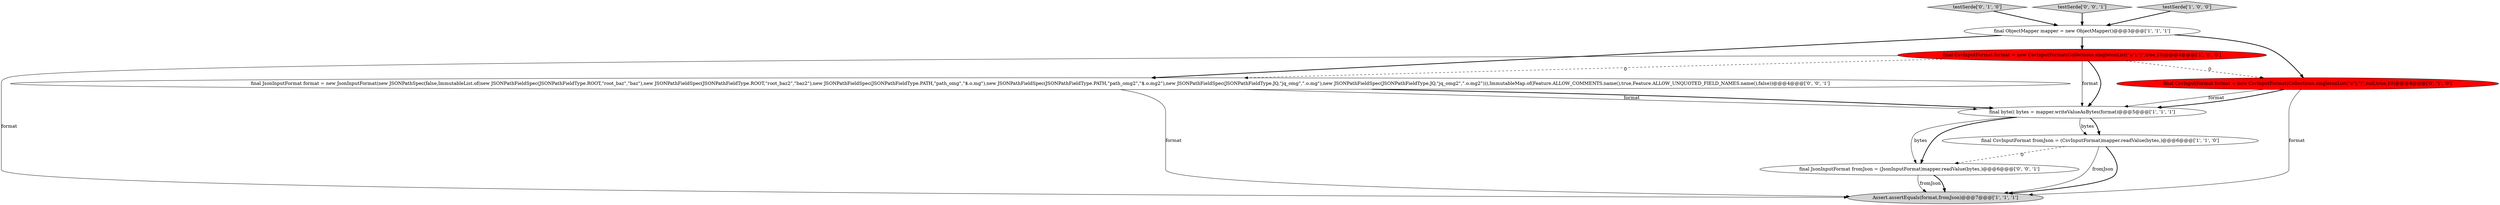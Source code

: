 digraph {
8 [style = filled, label = "final JsonInputFormat format = new JsonInputFormat(new JSONPathSpec(false,ImmutableList.of(new JSONPathFieldSpec(JSONPathFieldType.ROOT,\"root_baz\",\"baz\"),new JSONPathFieldSpec(JSONPathFieldType.ROOT,\"root_baz2\",\"baz2\"),new JSONPathFieldSpec(JSONPathFieldType.PATH,\"path_omg\",\"$.o.mg\"),new JSONPathFieldSpec(JSONPathFieldType.PATH,\"path_omg2\",\"$.o.mg2\"),new JSONPathFieldSpec(JSONPathFieldType.JQ,\"jq_omg\",\".o.mg\"),new JSONPathFieldSpec(JSONPathFieldType.JQ,\"jq_omg2\",\".o.mg2\"))),ImmutableMap.of(Feature.ALLOW_COMMENTS.name(),true,Feature.ALLOW_UNQUOTED_FIELD_NAMES.name(),false))@@@4@@@['0', '0', '1']", fillcolor = white, shape = ellipse image = "AAA0AAABBB3BBB"];
7 [style = filled, label = "testSerde['0', '1', '0']", fillcolor = lightgray, shape = diamond image = "AAA0AAABBB2BBB"];
9 [style = filled, label = "final JsonInputFormat fromJson = (JsonInputFormat)mapper.readValue(bytes,)@@@6@@@['0', '0', '1']", fillcolor = white, shape = ellipse image = "AAA0AAABBB3BBB"];
4 [style = filled, label = "final CsvInputFormat fromJson = (CsvInputFormat)mapper.readValue(bytes,)@@@6@@@['1', '1', '0']", fillcolor = white, shape = ellipse image = "AAA0AAABBB1BBB"];
0 [style = filled, label = "final CsvInputFormat format = new CsvInputFormat(Collections.singletonList(\"a\"),\"|\",true,10)@@@4@@@['1', '0', '0']", fillcolor = red, shape = ellipse image = "AAA1AAABBB1BBB"];
5 [style = filled, label = "Assert.assertEquals(format,fromJson)@@@7@@@['1', '1', '1']", fillcolor = lightgray, shape = ellipse image = "AAA0AAABBB1BBB"];
3 [style = filled, label = "final ObjectMapper mapper = new ObjectMapper()@@@3@@@['1', '1', '1']", fillcolor = white, shape = ellipse image = "AAA0AAABBB1BBB"];
10 [style = filled, label = "testSerde['0', '0', '1']", fillcolor = lightgray, shape = diamond image = "AAA0AAABBB3BBB"];
1 [style = filled, label = "final byte(( bytes = mapper.writeValueAsBytes(format)@@@5@@@['1', '1', '1']", fillcolor = white, shape = ellipse image = "AAA0AAABBB1BBB"];
6 [style = filled, label = "final CsvInputFormat format = new CsvInputFormat(Collections.singletonList(\"a\"),\"|\",null,true,10)@@@4@@@['0', '1', '0']", fillcolor = red, shape = ellipse image = "AAA1AAABBB2BBB"];
2 [style = filled, label = "testSerde['1', '0', '0']", fillcolor = lightgray, shape = diamond image = "AAA0AAABBB1BBB"];
9->5 [style = solid, label="fromJson"];
1->4 [style = bold, label=""];
6->1 [style = solid, label="format"];
2->3 [style = bold, label=""];
0->6 [style = dashed, label="0"];
3->6 [style = bold, label=""];
10->3 [style = bold, label=""];
0->1 [style = solid, label="format"];
6->5 [style = solid, label="format"];
7->3 [style = bold, label=""];
1->9 [style = bold, label=""];
3->0 [style = bold, label=""];
8->1 [style = solid, label="format"];
8->1 [style = bold, label=""];
6->1 [style = bold, label=""];
1->4 [style = solid, label="bytes"];
4->9 [style = dashed, label="0"];
1->9 [style = solid, label="bytes"];
0->1 [style = bold, label=""];
3->8 [style = bold, label=""];
4->5 [style = solid, label="fromJson"];
9->5 [style = bold, label=""];
0->8 [style = dashed, label="0"];
8->5 [style = solid, label="format"];
4->5 [style = bold, label=""];
0->5 [style = solid, label="format"];
}
